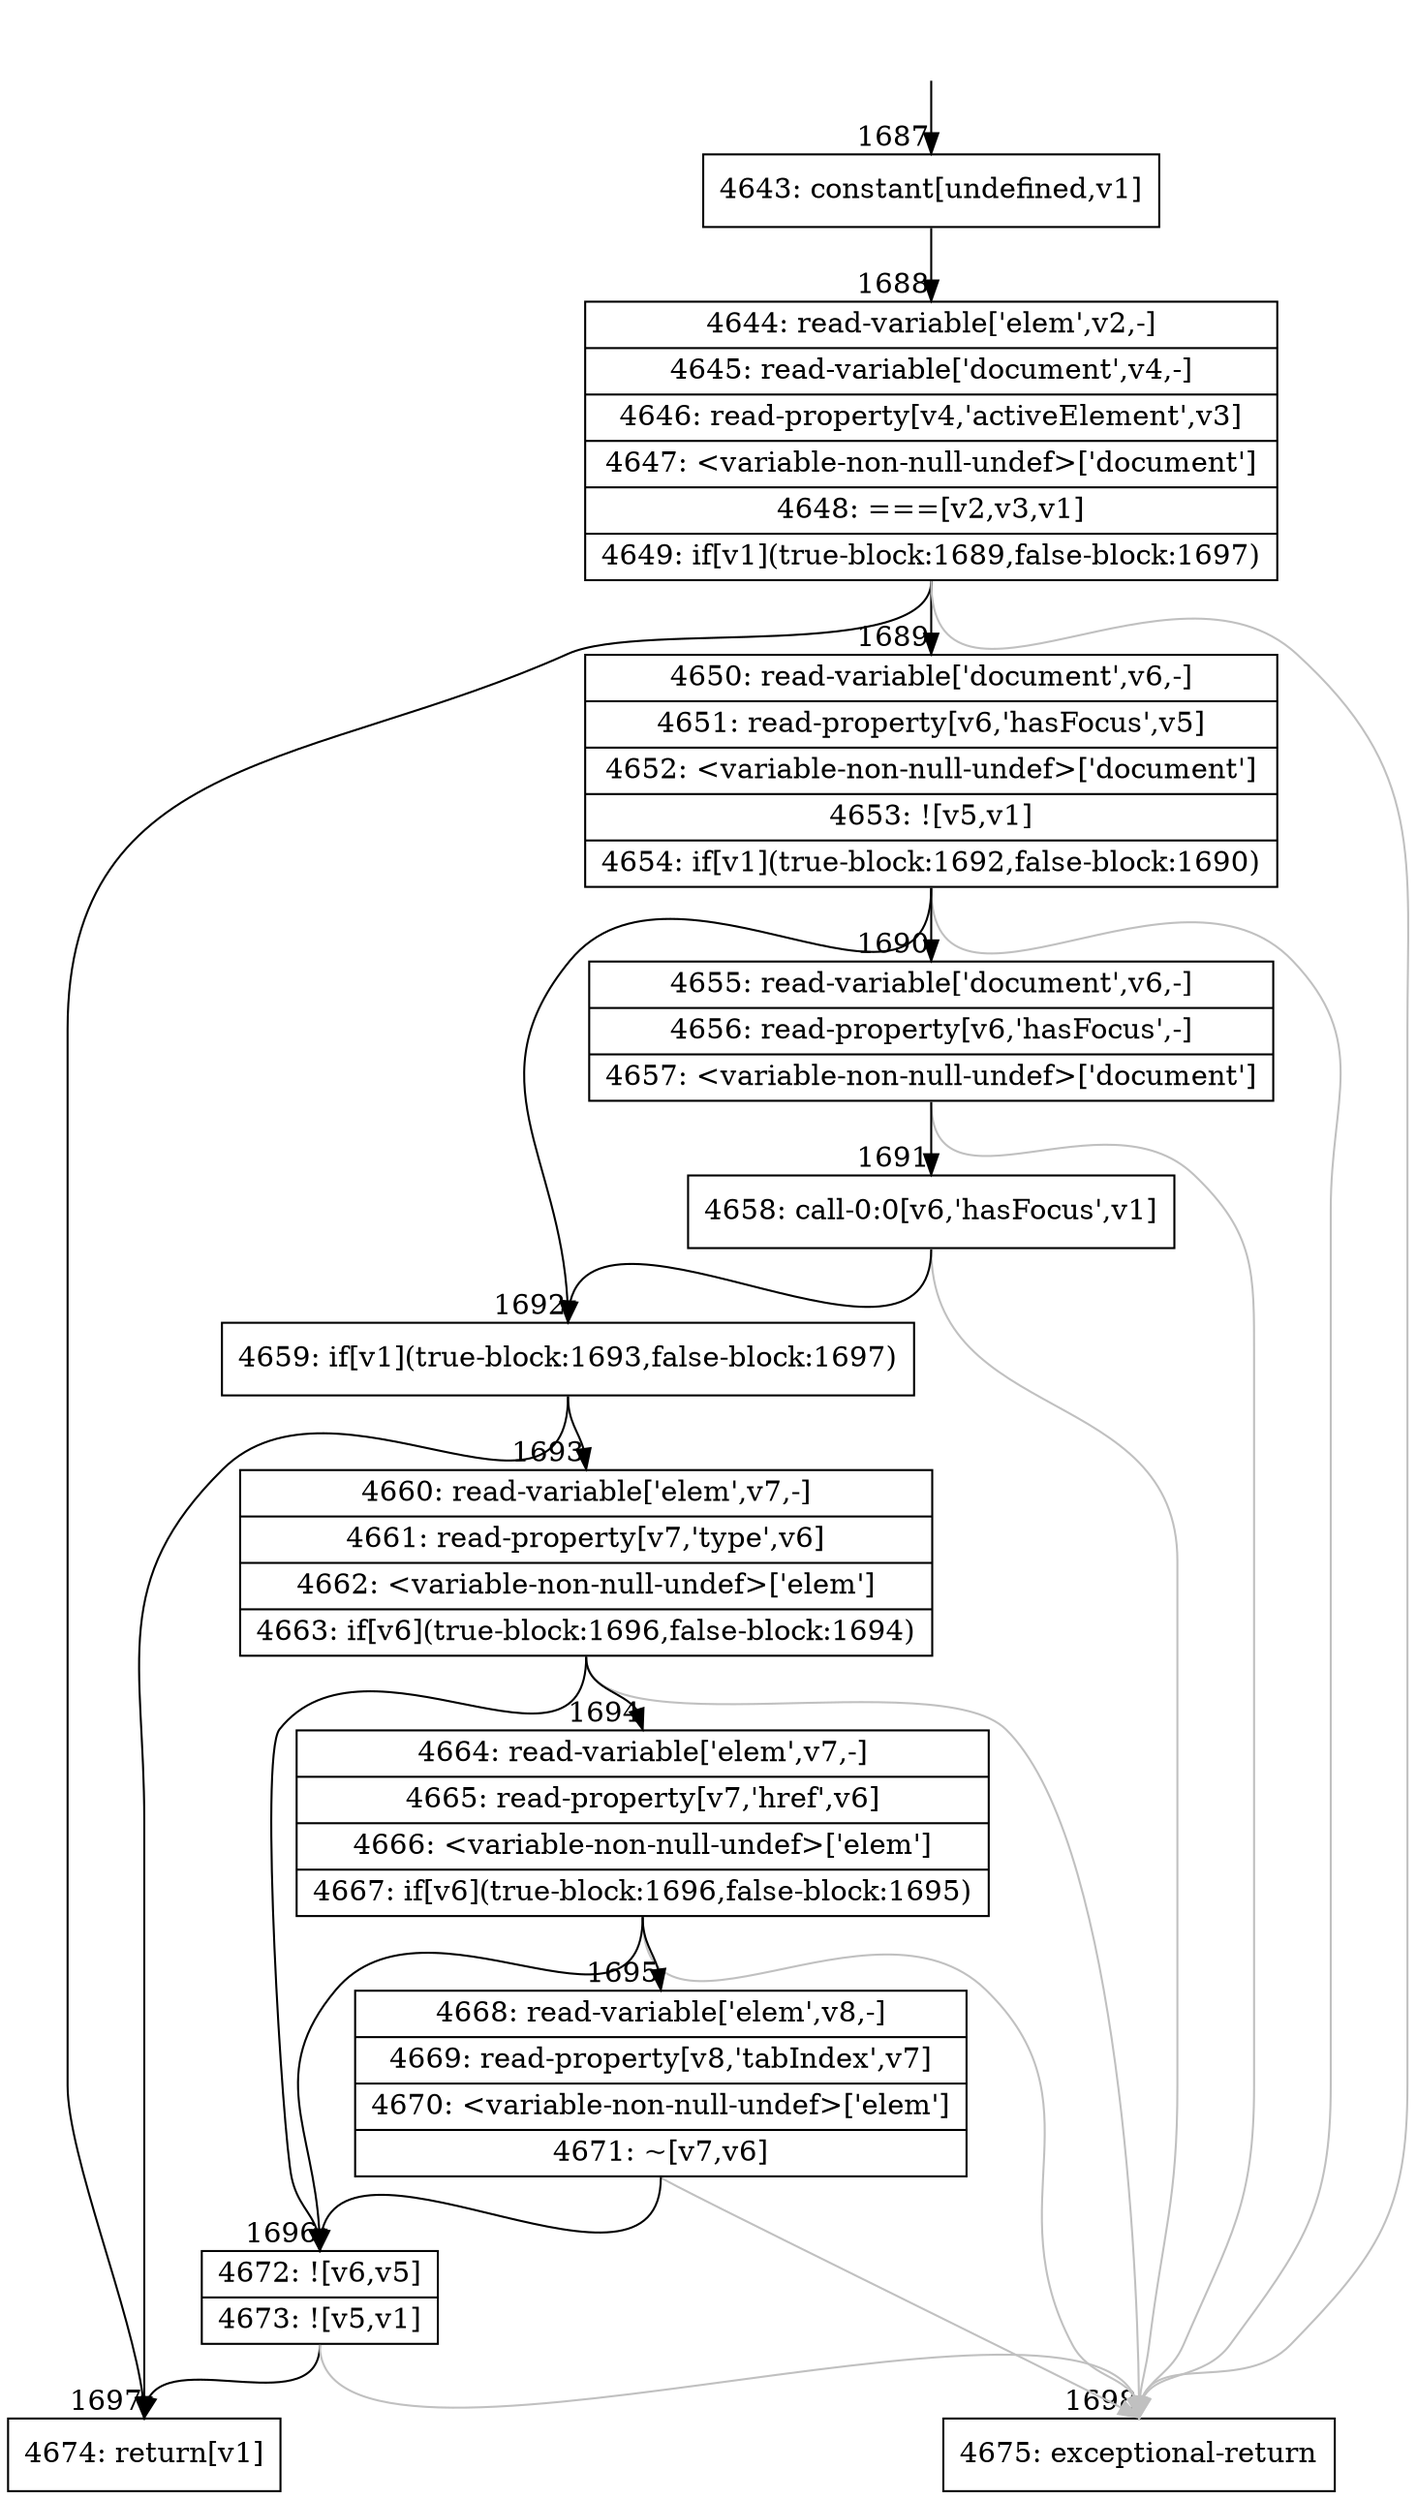 digraph {
rankdir="TD"
BB_entry119[shape=none,label=""];
BB_entry119 -> BB1687 [tailport=s, headport=n, headlabel="    1687"]
BB1687 [shape=record label="{4643: constant[undefined,v1]}" ] 
BB1687 -> BB1688 [tailport=s, headport=n, headlabel="      1688"]
BB1688 [shape=record label="{4644: read-variable['elem',v2,-]|4645: read-variable['document',v4,-]|4646: read-property[v4,'activeElement',v3]|4647: \<variable-non-null-undef\>['document']|4648: ===[v2,v3,v1]|4649: if[v1](true-block:1689,false-block:1697)}" ] 
BB1688 -> BB1697 [tailport=s, headport=n, headlabel="      1697"]
BB1688 -> BB1689 [tailport=s, headport=n, headlabel="      1689"]
BB1688 -> BB1698 [tailport=s, headport=n, color=gray, headlabel="      1698"]
BB1689 [shape=record label="{4650: read-variable['document',v6,-]|4651: read-property[v6,'hasFocus',v5]|4652: \<variable-non-null-undef\>['document']|4653: ![v5,v1]|4654: if[v1](true-block:1692,false-block:1690)}" ] 
BB1689 -> BB1692 [tailport=s, headport=n, headlabel="      1692"]
BB1689 -> BB1690 [tailport=s, headport=n, headlabel="      1690"]
BB1689 -> BB1698 [tailport=s, headport=n, color=gray]
BB1690 [shape=record label="{4655: read-variable['document',v6,-]|4656: read-property[v6,'hasFocus',-]|4657: \<variable-non-null-undef\>['document']}" ] 
BB1690 -> BB1691 [tailport=s, headport=n, headlabel="      1691"]
BB1690 -> BB1698 [tailport=s, headport=n, color=gray]
BB1691 [shape=record label="{4658: call-0:0[v6,'hasFocus',v1]}" ] 
BB1691 -> BB1692 [tailport=s, headport=n]
BB1691 -> BB1698 [tailport=s, headport=n, color=gray]
BB1692 [shape=record label="{4659: if[v1](true-block:1693,false-block:1697)}" ] 
BB1692 -> BB1697 [tailport=s, headport=n]
BB1692 -> BB1693 [tailport=s, headport=n, headlabel="      1693"]
BB1693 [shape=record label="{4660: read-variable['elem',v7,-]|4661: read-property[v7,'type',v6]|4662: \<variable-non-null-undef\>['elem']|4663: if[v6](true-block:1696,false-block:1694)}" ] 
BB1693 -> BB1696 [tailport=s, headport=n, headlabel="      1696"]
BB1693 -> BB1694 [tailport=s, headport=n, headlabel="      1694"]
BB1693 -> BB1698 [tailport=s, headport=n, color=gray]
BB1694 [shape=record label="{4664: read-variable['elem',v7,-]|4665: read-property[v7,'href',v6]|4666: \<variable-non-null-undef\>['elem']|4667: if[v6](true-block:1696,false-block:1695)}" ] 
BB1694 -> BB1696 [tailport=s, headport=n]
BB1694 -> BB1695 [tailport=s, headport=n, headlabel="      1695"]
BB1694 -> BB1698 [tailport=s, headport=n, color=gray]
BB1695 [shape=record label="{4668: read-variable['elem',v8,-]|4669: read-property[v8,'tabIndex',v7]|4670: \<variable-non-null-undef\>['elem']|4671: ~[v7,v6]}" ] 
BB1695 -> BB1696 [tailport=s, headport=n]
BB1695 -> BB1698 [tailport=s, headport=n, color=gray]
BB1696 [shape=record label="{4672: ![v6,v5]|4673: ![v5,v1]}" ] 
BB1696 -> BB1697 [tailport=s, headport=n]
BB1696 -> BB1698 [tailport=s, headport=n, color=gray]
BB1697 [shape=record label="{4674: return[v1]}" ] 
BB1698 [shape=record label="{4675: exceptional-return}" ] 
}
